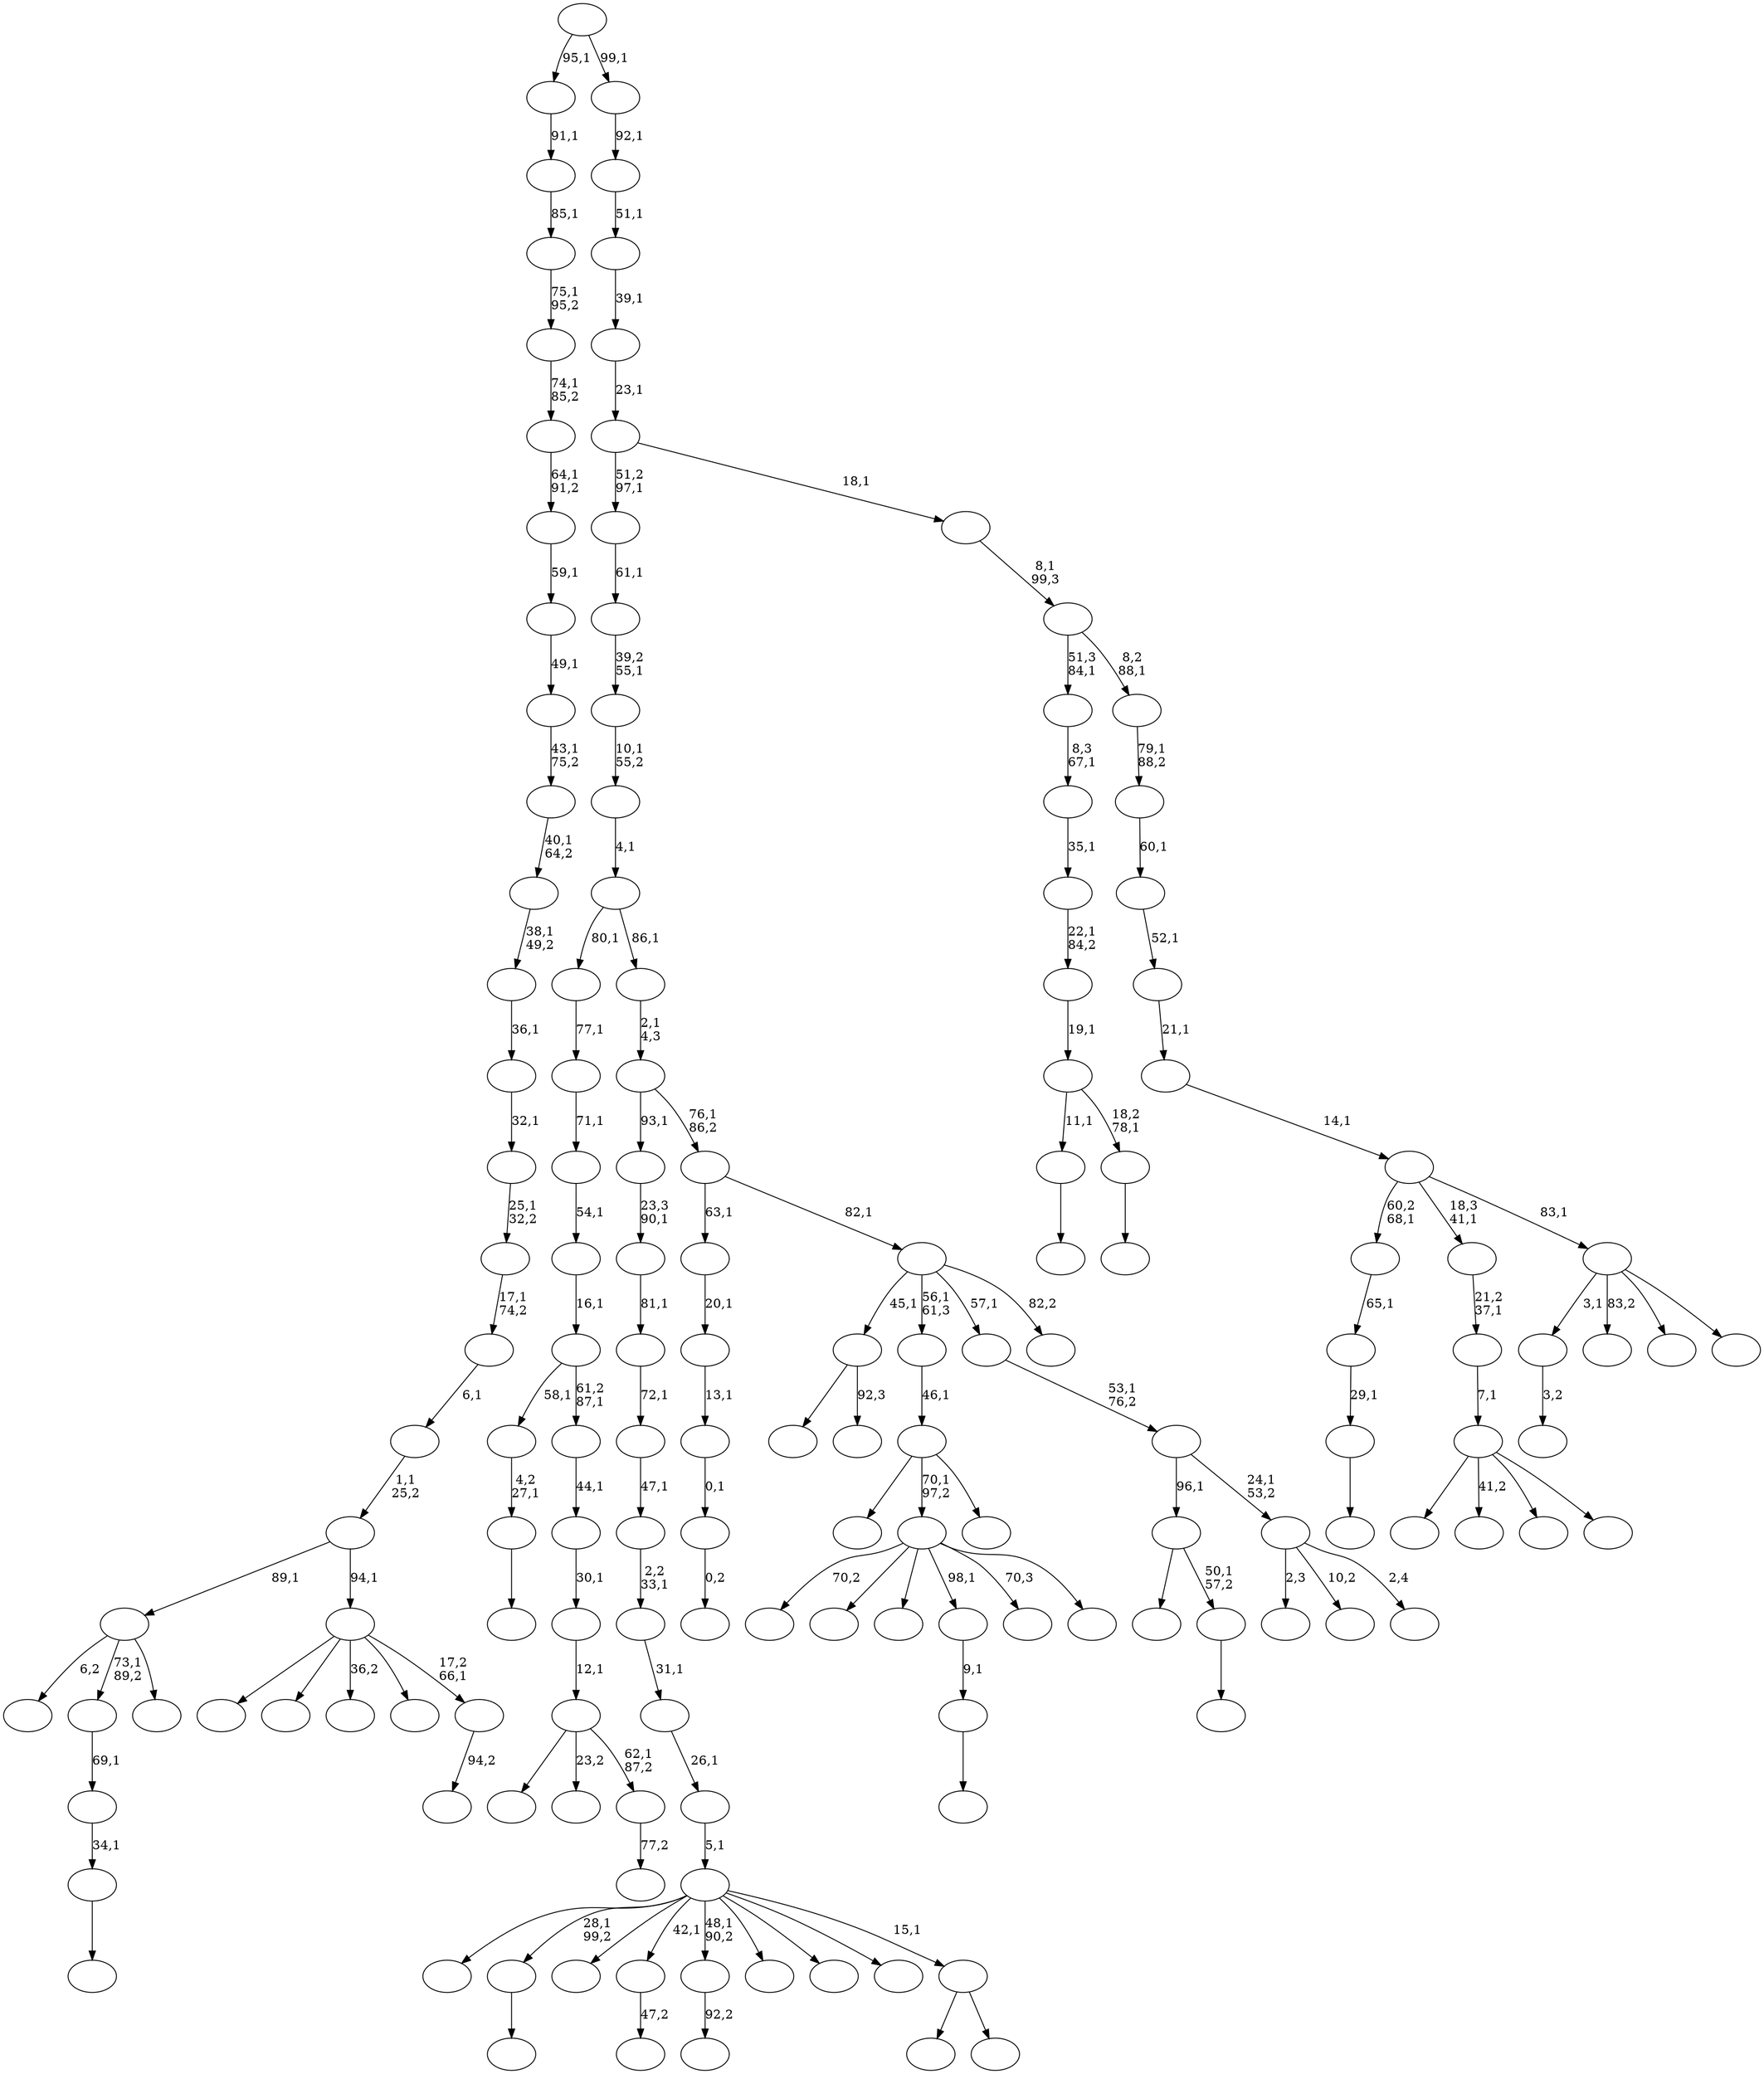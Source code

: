 digraph T {
	150 [label=""]
	149 [label=""]
	148 [label=""]
	147 [label=""]
	146 [label=""]
	145 [label=""]
	144 [label=""]
	143 [label=""]
	142 [label=""]
	141 [label=""]
	140 [label=""]
	139 [label=""]
	138 [label=""]
	137 [label=""]
	136 [label=""]
	135 [label=""]
	134 [label=""]
	133 [label=""]
	132 [label=""]
	131 [label=""]
	130 [label=""]
	129 [label=""]
	128 [label=""]
	127 [label=""]
	126 [label=""]
	125 [label=""]
	124 [label=""]
	123 [label=""]
	122 [label=""]
	121 [label=""]
	120 [label=""]
	119 [label=""]
	118 [label=""]
	117 [label=""]
	116 [label=""]
	115 [label=""]
	114 [label=""]
	113 [label=""]
	112 [label=""]
	111 [label=""]
	110 [label=""]
	109 [label=""]
	108 [label=""]
	107 [label=""]
	106 [label=""]
	105 [label=""]
	104 [label=""]
	103 [label=""]
	102 [label=""]
	101 [label=""]
	100 [label=""]
	99 [label=""]
	98 [label=""]
	97 [label=""]
	96 [label=""]
	95 [label=""]
	94 [label=""]
	93 [label=""]
	92 [label=""]
	91 [label=""]
	90 [label=""]
	89 [label=""]
	88 [label=""]
	87 [label=""]
	86 [label=""]
	85 [label=""]
	84 [label=""]
	83 [label=""]
	82 [label=""]
	81 [label=""]
	80 [label=""]
	79 [label=""]
	78 [label=""]
	77 [label=""]
	76 [label=""]
	75 [label=""]
	74 [label=""]
	73 [label=""]
	72 [label=""]
	71 [label=""]
	70 [label=""]
	69 [label=""]
	68 [label=""]
	67 [label=""]
	66 [label=""]
	65 [label=""]
	64 [label=""]
	63 [label=""]
	62 [label=""]
	61 [label=""]
	60 [label=""]
	59 [label=""]
	58 [label=""]
	57 [label=""]
	56 [label=""]
	55 [label=""]
	54 [label=""]
	53 [label=""]
	52 [label=""]
	51 [label=""]
	50 [label=""]
	49 [label=""]
	48 [label=""]
	47 [label=""]
	46 [label=""]
	45 [label=""]
	44 [label=""]
	43 [label=""]
	42 [label=""]
	41 [label=""]
	40 [label=""]
	39 [label=""]
	38 [label=""]
	37 [label=""]
	36 [label=""]
	35 [label=""]
	34 [label=""]
	33 [label=""]
	32 [label=""]
	31 [label=""]
	30 [label=""]
	29 [label=""]
	28 [label=""]
	27 [label=""]
	26 [label=""]
	25 [label=""]
	24 [label=""]
	23 [label=""]
	22 [label=""]
	21 [label=""]
	20 [label=""]
	19 [label=""]
	18 [label=""]
	17 [label=""]
	16 [label=""]
	15 [label=""]
	14 [label=""]
	13 [label=""]
	12 [label=""]
	11 [label=""]
	10 [label=""]
	9 [label=""]
	8 [label=""]
	7 [label=""]
	6 [label=""]
	5 [label=""]
	4 [label=""]
	3 [label=""]
	2 [label=""]
	1 [label=""]
	0 [label=""]
	144 -> 145 [label=""]
	143 -> 144 [label="4,2\n27,1"]
	140 -> 141 [label=""]
	136 -> 142 [label=""]
	136 -> 137 [label="92,3"]
	132 -> 133 [label=""]
	131 -> 132 [label="34,1"]
	130 -> 131 [label="69,1"]
	125 -> 126 [label="3,2"]
	122 -> 123 [label=""]
	121 -> 122 [label="29,1"]
	120 -> 121 [label="65,1"]
	117 -> 118 [label="77,2"]
	116 -> 146 [label=""]
	116 -> 138 [label="23,2"]
	116 -> 117 [label="62,1\n87,2"]
	115 -> 116 [label="12,1"]
	114 -> 115 [label="30,1"]
	113 -> 114 [label="44,1"]
	112 -> 143 [label="58,1"]
	112 -> 113 [label="61,2\n87,1"]
	111 -> 112 [label="16,1"]
	110 -> 111 [label="54,1"]
	109 -> 110 [label="71,1"]
	108 -> 109 [label="77,1"]
	104 -> 105 [label="0,2"]
	103 -> 104 [label="0,1"]
	102 -> 103 [label="13,1"]
	101 -> 102 [label="20,1"]
	98 -> 99 [label=""]
	95 -> 148 [label="6,2"]
	95 -> 130 [label="73,1\n89,2"]
	95 -> 96 [label=""]
	93 -> 94 [label=""]
	92 -> 93 [label="9,1"]
	90 -> 91 [label=""]
	89 -> 127 [label=""]
	89 -> 90 [label="50,1\n57,2"]
	85 -> 86 [label="47,2"]
	83 -> 84 [label="92,2"]
	81 -> 150 [label=""]
	81 -> 147 [label="41,2"]
	81 -> 134 [label=""]
	81 -> 82 [label=""]
	80 -> 81 [label="7,1"]
	79 -> 80 [label="21,2\n37,1"]
	76 -> 139 [label="70,2"]
	76 -> 129 [label=""]
	76 -> 124 [label=""]
	76 -> 92 [label="98,1"]
	76 -> 78 [label="70,3"]
	76 -> 77 [label=""]
	73 -> 106 [label=""]
	73 -> 76 [label="70,1\n97,2"]
	73 -> 74 [label=""]
	72 -> 73 [label="46,1"]
	69 -> 70 [label=""]
	68 -> 98 [label="11,1"]
	68 -> 69 [label="18,2\n78,1"]
	67 -> 68 [label="19,1"]
	66 -> 67 [label="22,1\n84,2"]
	65 -> 66 [label="35,1"]
	64 -> 65 [label="8,3\n67,1"]
	61 -> 128 [label="2,3"]
	61 -> 87 [label="10,2"]
	61 -> 62 [label="2,4"]
	60 -> 89 [label="96,1"]
	60 -> 61 [label="24,1\n53,2"]
	59 -> 60 [label="53,1\n76,2"]
	55 -> 100 [label=""]
	55 -> 56 [label=""]
	54 -> 149 [label=""]
	54 -> 140 [label="28,1\n99,2"]
	54 -> 88 [label=""]
	54 -> 85 [label="42,1"]
	54 -> 83 [label="48,1\n90,2"]
	54 -> 75 [label=""]
	54 -> 58 [label=""]
	54 -> 57 [label=""]
	54 -> 55 [label="15,1"]
	53 -> 54 [label="5,1"]
	52 -> 53 [label="26,1"]
	51 -> 52 [label="31,1"]
	50 -> 51 [label="2,2\n33,1"]
	49 -> 50 [label="47,1"]
	48 -> 49 [label="72,1"]
	47 -> 48 [label="81,1"]
	46 -> 47 [label="23,3\n90,1"]
	44 -> 136 [label="45,1"]
	44 -> 72 [label="56,1\n61,3"]
	44 -> 59 [label="57,1"]
	44 -> 45 [label="82,2"]
	43 -> 101 [label="63,1"]
	43 -> 44 [label="82,1"]
	42 -> 46 [label="93,1"]
	42 -> 43 [label="76,1\n86,2"]
	41 -> 42 [label="2,1\n4,3"]
	40 -> 108 [label="80,1"]
	40 -> 41 [label="86,1"]
	39 -> 40 [label="4,1"]
	38 -> 39 [label="10,1\n55,2"]
	37 -> 38 [label="39,2\n55,1"]
	36 -> 37 [label="61,1"]
	34 -> 35 [label="94,2"]
	33 -> 135 [label=""]
	33 -> 119 [label=""]
	33 -> 107 [label="36,2"]
	33 -> 71 [label=""]
	33 -> 34 [label="17,2\n66,1"]
	32 -> 95 [label="89,1"]
	32 -> 33 [label="94,1"]
	31 -> 32 [label="1,1\n25,2"]
	30 -> 31 [label="6,1"]
	29 -> 30 [label="17,1\n74,2"]
	28 -> 29 [label="25,1\n32,2"]
	27 -> 28 [label="32,1"]
	26 -> 27 [label="36,1"]
	25 -> 26 [label="38,1\n49,2"]
	24 -> 25 [label="40,1\n64,2"]
	23 -> 24 [label="43,1\n75,2"]
	22 -> 23 [label="49,1"]
	21 -> 22 [label="59,1"]
	20 -> 21 [label="64,1\n91,2"]
	19 -> 20 [label="74,1\n85,2"]
	18 -> 19 [label="75,1\n95,2"]
	17 -> 18 [label="85,1"]
	16 -> 17 [label="91,1"]
	14 -> 125 [label="3,1"]
	14 -> 97 [label="83,2"]
	14 -> 63 [label=""]
	14 -> 15 [label=""]
	13 -> 120 [label="60,2\n68,1"]
	13 -> 79 [label="18,3\n41,1"]
	13 -> 14 [label="83,1"]
	12 -> 13 [label="14,1"]
	11 -> 12 [label="21,1"]
	10 -> 11 [label="52,1"]
	9 -> 10 [label="60,1"]
	8 -> 9 [label="79,1\n88,2"]
	7 -> 64 [label="51,3\n84,1"]
	7 -> 8 [label="8,2\n88,1"]
	6 -> 7 [label="8,1\n99,3"]
	5 -> 36 [label="51,2\n97,1"]
	5 -> 6 [label="18,1"]
	4 -> 5 [label="23,1"]
	3 -> 4 [label="39,1"]
	2 -> 3 [label="51,1"]
	1 -> 2 [label="92,1"]
	0 -> 16 [label="95,1"]
	0 -> 1 [label="99,1"]
}

